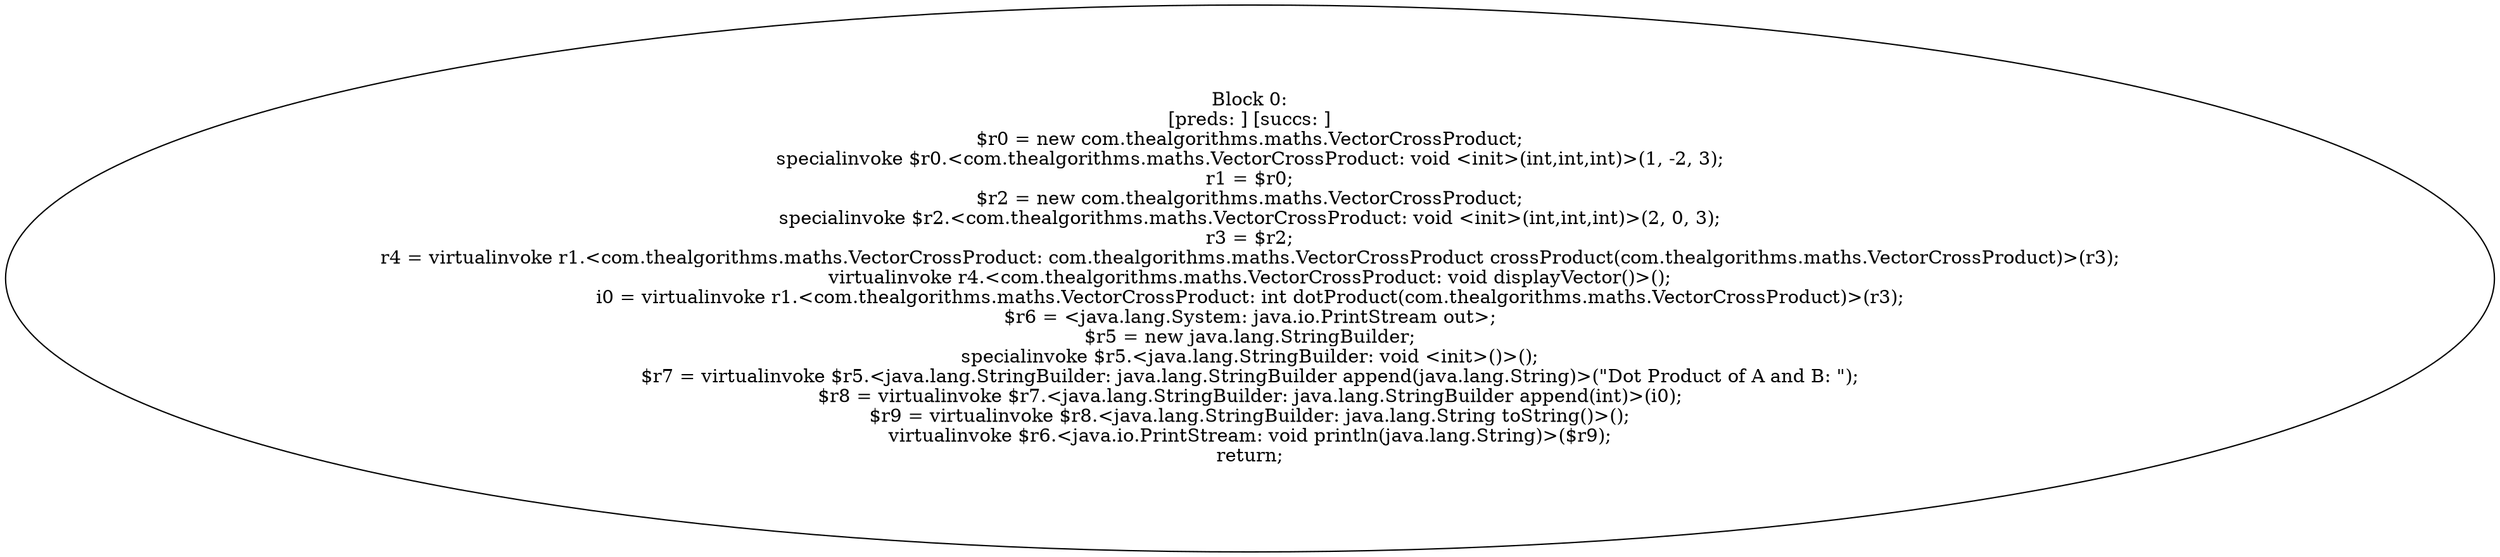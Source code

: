 digraph "unitGraph" {
    "Block 0:
[preds: ] [succs: ]
$r0 = new com.thealgorithms.maths.VectorCrossProduct;
specialinvoke $r0.<com.thealgorithms.maths.VectorCrossProduct: void <init>(int,int,int)>(1, -2, 3);
r1 = $r0;
$r2 = new com.thealgorithms.maths.VectorCrossProduct;
specialinvoke $r2.<com.thealgorithms.maths.VectorCrossProduct: void <init>(int,int,int)>(2, 0, 3);
r3 = $r2;
r4 = virtualinvoke r1.<com.thealgorithms.maths.VectorCrossProduct: com.thealgorithms.maths.VectorCrossProduct crossProduct(com.thealgorithms.maths.VectorCrossProduct)>(r3);
virtualinvoke r4.<com.thealgorithms.maths.VectorCrossProduct: void displayVector()>();
i0 = virtualinvoke r1.<com.thealgorithms.maths.VectorCrossProduct: int dotProduct(com.thealgorithms.maths.VectorCrossProduct)>(r3);
$r6 = <java.lang.System: java.io.PrintStream out>;
$r5 = new java.lang.StringBuilder;
specialinvoke $r5.<java.lang.StringBuilder: void <init>()>();
$r7 = virtualinvoke $r5.<java.lang.StringBuilder: java.lang.StringBuilder append(java.lang.String)>(\"Dot Product of A and B: \");
$r8 = virtualinvoke $r7.<java.lang.StringBuilder: java.lang.StringBuilder append(int)>(i0);
$r9 = virtualinvoke $r8.<java.lang.StringBuilder: java.lang.String toString()>();
virtualinvoke $r6.<java.io.PrintStream: void println(java.lang.String)>($r9);
return;
"
}
